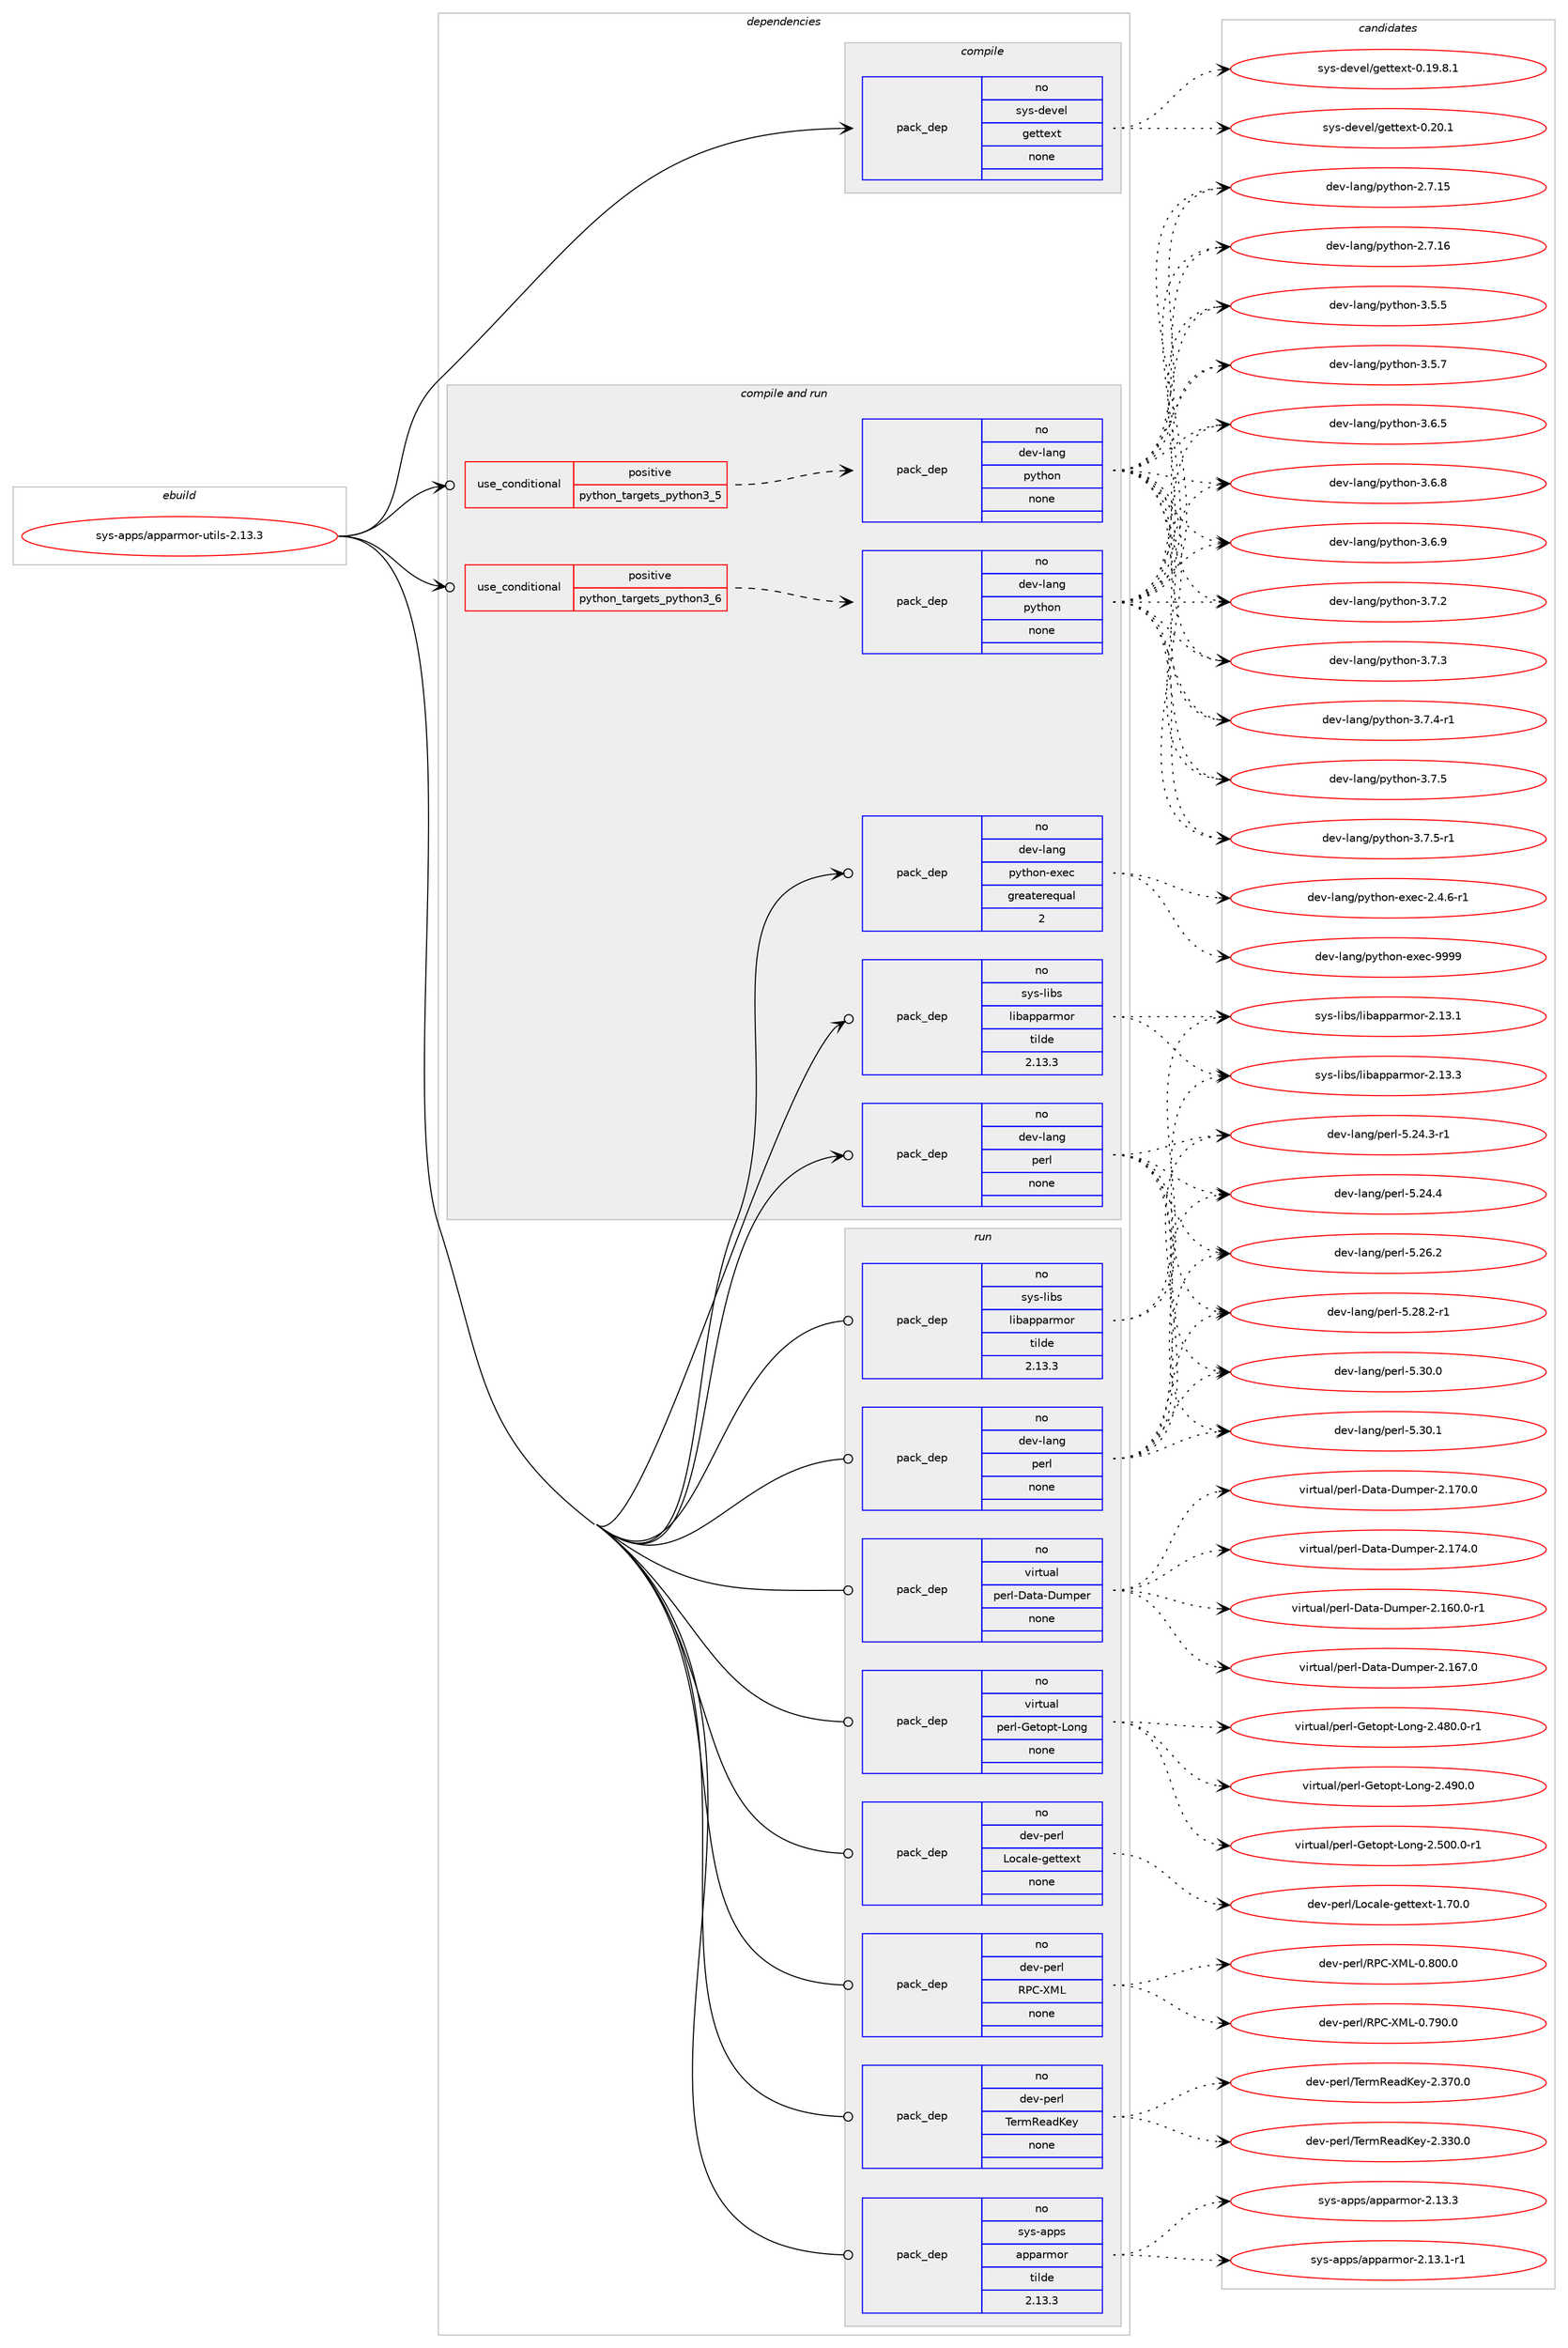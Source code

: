 digraph prolog {

# *************
# Graph options
# *************

newrank=true;
concentrate=true;
compound=true;
graph [rankdir=LR,fontname=Helvetica,fontsize=10,ranksep=1.5];#, ranksep=2.5, nodesep=0.2];
edge  [arrowhead=vee];
node  [fontname=Helvetica,fontsize=10];

# **********
# The ebuild
# **********

subgraph cluster_leftcol {
color=gray;
rank=same;
label=<<i>ebuild</i>>;
id [label="sys-apps/apparmor-utils-2.13.3", color=red, width=4, href="../sys-apps/apparmor-utils-2.13.3.svg"];
}

# ****************
# The dependencies
# ****************

subgraph cluster_midcol {
color=gray;
label=<<i>dependencies</i>>;
subgraph cluster_compile {
fillcolor="#eeeeee";
style=filled;
label=<<i>compile</i>>;
subgraph pack648056 {
dependency873628 [label=<<TABLE BORDER="0" CELLBORDER="1" CELLSPACING="0" CELLPADDING="4" WIDTH="220"><TR><TD ROWSPAN="6" CELLPADDING="30">pack_dep</TD></TR><TR><TD WIDTH="110">no</TD></TR><TR><TD>sys-devel</TD></TR><TR><TD>gettext</TD></TR><TR><TD>none</TD></TR><TR><TD></TD></TR></TABLE>>, shape=none, color=blue];
}
id:e -> dependency873628:w [weight=20,style="solid",arrowhead="vee"];
}
subgraph cluster_compileandrun {
fillcolor="#eeeeee";
style=filled;
label=<<i>compile and run</i>>;
subgraph cond210267 {
dependency873629 [label=<<TABLE BORDER="0" CELLBORDER="1" CELLSPACING="0" CELLPADDING="4"><TR><TD ROWSPAN="3" CELLPADDING="10">use_conditional</TD></TR><TR><TD>positive</TD></TR><TR><TD>python_targets_python3_5</TD></TR></TABLE>>, shape=none, color=red];
subgraph pack648057 {
dependency873630 [label=<<TABLE BORDER="0" CELLBORDER="1" CELLSPACING="0" CELLPADDING="4" WIDTH="220"><TR><TD ROWSPAN="6" CELLPADDING="30">pack_dep</TD></TR><TR><TD WIDTH="110">no</TD></TR><TR><TD>dev-lang</TD></TR><TR><TD>python</TD></TR><TR><TD>none</TD></TR><TR><TD></TD></TR></TABLE>>, shape=none, color=blue];
}
dependency873629:e -> dependency873630:w [weight=20,style="dashed",arrowhead="vee"];
}
id:e -> dependency873629:w [weight=20,style="solid",arrowhead="odotvee"];
subgraph cond210268 {
dependency873631 [label=<<TABLE BORDER="0" CELLBORDER="1" CELLSPACING="0" CELLPADDING="4"><TR><TD ROWSPAN="3" CELLPADDING="10">use_conditional</TD></TR><TR><TD>positive</TD></TR><TR><TD>python_targets_python3_6</TD></TR></TABLE>>, shape=none, color=red];
subgraph pack648058 {
dependency873632 [label=<<TABLE BORDER="0" CELLBORDER="1" CELLSPACING="0" CELLPADDING="4" WIDTH="220"><TR><TD ROWSPAN="6" CELLPADDING="30">pack_dep</TD></TR><TR><TD WIDTH="110">no</TD></TR><TR><TD>dev-lang</TD></TR><TR><TD>python</TD></TR><TR><TD>none</TD></TR><TR><TD></TD></TR></TABLE>>, shape=none, color=blue];
}
dependency873631:e -> dependency873632:w [weight=20,style="dashed",arrowhead="vee"];
}
id:e -> dependency873631:w [weight=20,style="solid",arrowhead="odotvee"];
subgraph pack648059 {
dependency873633 [label=<<TABLE BORDER="0" CELLBORDER="1" CELLSPACING="0" CELLPADDING="4" WIDTH="220"><TR><TD ROWSPAN="6" CELLPADDING="30">pack_dep</TD></TR><TR><TD WIDTH="110">no</TD></TR><TR><TD>dev-lang</TD></TR><TR><TD>perl</TD></TR><TR><TD>none</TD></TR><TR><TD></TD></TR></TABLE>>, shape=none, color=blue];
}
id:e -> dependency873633:w [weight=20,style="solid",arrowhead="odotvee"];
subgraph pack648060 {
dependency873634 [label=<<TABLE BORDER="0" CELLBORDER="1" CELLSPACING="0" CELLPADDING="4" WIDTH="220"><TR><TD ROWSPAN="6" CELLPADDING="30">pack_dep</TD></TR><TR><TD WIDTH="110">no</TD></TR><TR><TD>dev-lang</TD></TR><TR><TD>python-exec</TD></TR><TR><TD>greaterequal</TD></TR><TR><TD>2</TD></TR></TABLE>>, shape=none, color=blue];
}
id:e -> dependency873634:w [weight=20,style="solid",arrowhead="odotvee"];
subgraph pack648061 {
dependency873635 [label=<<TABLE BORDER="0" CELLBORDER="1" CELLSPACING="0" CELLPADDING="4" WIDTH="220"><TR><TD ROWSPAN="6" CELLPADDING="30">pack_dep</TD></TR><TR><TD WIDTH="110">no</TD></TR><TR><TD>sys-libs</TD></TR><TR><TD>libapparmor</TD></TR><TR><TD>tilde</TD></TR><TR><TD>2.13.3</TD></TR></TABLE>>, shape=none, color=blue];
}
id:e -> dependency873635:w [weight=20,style="solid",arrowhead="odotvee"];
}
subgraph cluster_run {
fillcolor="#eeeeee";
style=filled;
label=<<i>run</i>>;
subgraph pack648062 {
dependency873636 [label=<<TABLE BORDER="0" CELLBORDER="1" CELLSPACING="0" CELLPADDING="4" WIDTH="220"><TR><TD ROWSPAN="6" CELLPADDING="30">pack_dep</TD></TR><TR><TD WIDTH="110">no</TD></TR><TR><TD>dev-lang</TD></TR><TR><TD>perl</TD></TR><TR><TD>none</TD></TR><TR><TD></TD></TR></TABLE>>, shape=none, color=blue];
}
id:e -> dependency873636:w [weight=20,style="solid",arrowhead="odot"];
subgraph pack648063 {
dependency873637 [label=<<TABLE BORDER="0" CELLBORDER="1" CELLSPACING="0" CELLPADDING="4" WIDTH="220"><TR><TD ROWSPAN="6" CELLPADDING="30">pack_dep</TD></TR><TR><TD WIDTH="110">no</TD></TR><TR><TD>dev-perl</TD></TR><TR><TD>Locale-gettext</TD></TR><TR><TD>none</TD></TR><TR><TD></TD></TR></TABLE>>, shape=none, color=blue];
}
id:e -> dependency873637:w [weight=20,style="solid",arrowhead="odot"];
subgraph pack648064 {
dependency873638 [label=<<TABLE BORDER="0" CELLBORDER="1" CELLSPACING="0" CELLPADDING="4" WIDTH="220"><TR><TD ROWSPAN="6" CELLPADDING="30">pack_dep</TD></TR><TR><TD WIDTH="110">no</TD></TR><TR><TD>dev-perl</TD></TR><TR><TD>RPC-XML</TD></TR><TR><TD>none</TD></TR><TR><TD></TD></TR></TABLE>>, shape=none, color=blue];
}
id:e -> dependency873638:w [weight=20,style="solid",arrowhead="odot"];
subgraph pack648065 {
dependency873639 [label=<<TABLE BORDER="0" CELLBORDER="1" CELLSPACING="0" CELLPADDING="4" WIDTH="220"><TR><TD ROWSPAN="6" CELLPADDING="30">pack_dep</TD></TR><TR><TD WIDTH="110">no</TD></TR><TR><TD>dev-perl</TD></TR><TR><TD>TermReadKey</TD></TR><TR><TD>none</TD></TR><TR><TD></TD></TR></TABLE>>, shape=none, color=blue];
}
id:e -> dependency873639:w [weight=20,style="solid",arrowhead="odot"];
subgraph pack648066 {
dependency873640 [label=<<TABLE BORDER="0" CELLBORDER="1" CELLSPACING="0" CELLPADDING="4" WIDTH="220"><TR><TD ROWSPAN="6" CELLPADDING="30">pack_dep</TD></TR><TR><TD WIDTH="110">no</TD></TR><TR><TD>sys-apps</TD></TR><TR><TD>apparmor</TD></TR><TR><TD>tilde</TD></TR><TR><TD>2.13.3</TD></TR></TABLE>>, shape=none, color=blue];
}
id:e -> dependency873640:w [weight=20,style="solid",arrowhead="odot"];
subgraph pack648067 {
dependency873641 [label=<<TABLE BORDER="0" CELLBORDER="1" CELLSPACING="0" CELLPADDING="4" WIDTH="220"><TR><TD ROWSPAN="6" CELLPADDING="30">pack_dep</TD></TR><TR><TD WIDTH="110">no</TD></TR><TR><TD>sys-libs</TD></TR><TR><TD>libapparmor</TD></TR><TR><TD>tilde</TD></TR><TR><TD>2.13.3</TD></TR></TABLE>>, shape=none, color=blue];
}
id:e -> dependency873641:w [weight=20,style="solid",arrowhead="odot"];
subgraph pack648068 {
dependency873642 [label=<<TABLE BORDER="0" CELLBORDER="1" CELLSPACING="0" CELLPADDING="4" WIDTH="220"><TR><TD ROWSPAN="6" CELLPADDING="30">pack_dep</TD></TR><TR><TD WIDTH="110">no</TD></TR><TR><TD>virtual</TD></TR><TR><TD>perl-Data-Dumper</TD></TR><TR><TD>none</TD></TR><TR><TD></TD></TR></TABLE>>, shape=none, color=blue];
}
id:e -> dependency873642:w [weight=20,style="solid",arrowhead="odot"];
subgraph pack648069 {
dependency873643 [label=<<TABLE BORDER="0" CELLBORDER="1" CELLSPACING="0" CELLPADDING="4" WIDTH="220"><TR><TD ROWSPAN="6" CELLPADDING="30">pack_dep</TD></TR><TR><TD WIDTH="110">no</TD></TR><TR><TD>virtual</TD></TR><TR><TD>perl-Getopt-Long</TD></TR><TR><TD>none</TD></TR><TR><TD></TD></TR></TABLE>>, shape=none, color=blue];
}
id:e -> dependency873643:w [weight=20,style="solid",arrowhead="odot"];
}
}

# **************
# The candidates
# **************

subgraph cluster_choices {
rank=same;
color=gray;
label=<<i>candidates</i>>;

subgraph choice648056 {
color=black;
nodesep=1;
choice1151211154510010111810110847103101116116101120116454846495746564649 [label="sys-devel/gettext-0.19.8.1", color=red, width=4,href="../sys-devel/gettext-0.19.8.1.svg"];
choice115121115451001011181011084710310111611610112011645484650484649 [label="sys-devel/gettext-0.20.1", color=red, width=4,href="../sys-devel/gettext-0.20.1.svg"];
dependency873628:e -> choice1151211154510010111810110847103101116116101120116454846495746564649:w [style=dotted,weight="100"];
dependency873628:e -> choice115121115451001011181011084710310111611610112011645484650484649:w [style=dotted,weight="100"];
}
subgraph choice648057 {
color=black;
nodesep=1;
choice10010111845108971101034711212111610411111045504655464953 [label="dev-lang/python-2.7.15", color=red, width=4,href="../dev-lang/python-2.7.15.svg"];
choice10010111845108971101034711212111610411111045504655464954 [label="dev-lang/python-2.7.16", color=red, width=4,href="../dev-lang/python-2.7.16.svg"];
choice100101118451089711010347112121116104111110455146534653 [label="dev-lang/python-3.5.5", color=red, width=4,href="../dev-lang/python-3.5.5.svg"];
choice100101118451089711010347112121116104111110455146534655 [label="dev-lang/python-3.5.7", color=red, width=4,href="../dev-lang/python-3.5.7.svg"];
choice100101118451089711010347112121116104111110455146544653 [label="dev-lang/python-3.6.5", color=red, width=4,href="../dev-lang/python-3.6.5.svg"];
choice100101118451089711010347112121116104111110455146544656 [label="dev-lang/python-3.6.8", color=red, width=4,href="../dev-lang/python-3.6.8.svg"];
choice100101118451089711010347112121116104111110455146544657 [label="dev-lang/python-3.6.9", color=red, width=4,href="../dev-lang/python-3.6.9.svg"];
choice100101118451089711010347112121116104111110455146554650 [label="dev-lang/python-3.7.2", color=red, width=4,href="../dev-lang/python-3.7.2.svg"];
choice100101118451089711010347112121116104111110455146554651 [label="dev-lang/python-3.7.3", color=red, width=4,href="../dev-lang/python-3.7.3.svg"];
choice1001011184510897110103471121211161041111104551465546524511449 [label="dev-lang/python-3.7.4-r1", color=red, width=4,href="../dev-lang/python-3.7.4-r1.svg"];
choice100101118451089711010347112121116104111110455146554653 [label="dev-lang/python-3.7.5", color=red, width=4,href="../dev-lang/python-3.7.5.svg"];
choice1001011184510897110103471121211161041111104551465546534511449 [label="dev-lang/python-3.7.5-r1", color=red, width=4,href="../dev-lang/python-3.7.5-r1.svg"];
dependency873630:e -> choice10010111845108971101034711212111610411111045504655464953:w [style=dotted,weight="100"];
dependency873630:e -> choice10010111845108971101034711212111610411111045504655464954:w [style=dotted,weight="100"];
dependency873630:e -> choice100101118451089711010347112121116104111110455146534653:w [style=dotted,weight="100"];
dependency873630:e -> choice100101118451089711010347112121116104111110455146534655:w [style=dotted,weight="100"];
dependency873630:e -> choice100101118451089711010347112121116104111110455146544653:w [style=dotted,weight="100"];
dependency873630:e -> choice100101118451089711010347112121116104111110455146544656:w [style=dotted,weight="100"];
dependency873630:e -> choice100101118451089711010347112121116104111110455146544657:w [style=dotted,weight="100"];
dependency873630:e -> choice100101118451089711010347112121116104111110455146554650:w [style=dotted,weight="100"];
dependency873630:e -> choice100101118451089711010347112121116104111110455146554651:w [style=dotted,weight="100"];
dependency873630:e -> choice1001011184510897110103471121211161041111104551465546524511449:w [style=dotted,weight="100"];
dependency873630:e -> choice100101118451089711010347112121116104111110455146554653:w [style=dotted,weight="100"];
dependency873630:e -> choice1001011184510897110103471121211161041111104551465546534511449:w [style=dotted,weight="100"];
}
subgraph choice648058 {
color=black;
nodesep=1;
choice10010111845108971101034711212111610411111045504655464953 [label="dev-lang/python-2.7.15", color=red, width=4,href="../dev-lang/python-2.7.15.svg"];
choice10010111845108971101034711212111610411111045504655464954 [label="dev-lang/python-2.7.16", color=red, width=4,href="../dev-lang/python-2.7.16.svg"];
choice100101118451089711010347112121116104111110455146534653 [label="dev-lang/python-3.5.5", color=red, width=4,href="../dev-lang/python-3.5.5.svg"];
choice100101118451089711010347112121116104111110455146534655 [label="dev-lang/python-3.5.7", color=red, width=4,href="../dev-lang/python-3.5.7.svg"];
choice100101118451089711010347112121116104111110455146544653 [label="dev-lang/python-3.6.5", color=red, width=4,href="../dev-lang/python-3.6.5.svg"];
choice100101118451089711010347112121116104111110455146544656 [label="dev-lang/python-3.6.8", color=red, width=4,href="../dev-lang/python-3.6.8.svg"];
choice100101118451089711010347112121116104111110455146544657 [label="dev-lang/python-3.6.9", color=red, width=4,href="../dev-lang/python-3.6.9.svg"];
choice100101118451089711010347112121116104111110455146554650 [label="dev-lang/python-3.7.2", color=red, width=4,href="../dev-lang/python-3.7.2.svg"];
choice100101118451089711010347112121116104111110455146554651 [label="dev-lang/python-3.7.3", color=red, width=4,href="../dev-lang/python-3.7.3.svg"];
choice1001011184510897110103471121211161041111104551465546524511449 [label="dev-lang/python-3.7.4-r1", color=red, width=4,href="../dev-lang/python-3.7.4-r1.svg"];
choice100101118451089711010347112121116104111110455146554653 [label="dev-lang/python-3.7.5", color=red, width=4,href="../dev-lang/python-3.7.5.svg"];
choice1001011184510897110103471121211161041111104551465546534511449 [label="dev-lang/python-3.7.5-r1", color=red, width=4,href="../dev-lang/python-3.7.5-r1.svg"];
dependency873632:e -> choice10010111845108971101034711212111610411111045504655464953:w [style=dotted,weight="100"];
dependency873632:e -> choice10010111845108971101034711212111610411111045504655464954:w [style=dotted,weight="100"];
dependency873632:e -> choice100101118451089711010347112121116104111110455146534653:w [style=dotted,weight="100"];
dependency873632:e -> choice100101118451089711010347112121116104111110455146534655:w [style=dotted,weight="100"];
dependency873632:e -> choice100101118451089711010347112121116104111110455146544653:w [style=dotted,weight="100"];
dependency873632:e -> choice100101118451089711010347112121116104111110455146544656:w [style=dotted,weight="100"];
dependency873632:e -> choice100101118451089711010347112121116104111110455146544657:w [style=dotted,weight="100"];
dependency873632:e -> choice100101118451089711010347112121116104111110455146554650:w [style=dotted,weight="100"];
dependency873632:e -> choice100101118451089711010347112121116104111110455146554651:w [style=dotted,weight="100"];
dependency873632:e -> choice1001011184510897110103471121211161041111104551465546524511449:w [style=dotted,weight="100"];
dependency873632:e -> choice100101118451089711010347112121116104111110455146554653:w [style=dotted,weight="100"];
dependency873632:e -> choice1001011184510897110103471121211161041111104551465546534511449:w [style=dotted,weight="100"];
}
subgraph choice648059 {
color=black;
nodesep=1;
choice100101118451089711010347112101114108455346505246514511449 [label="dev-lang/perl-5.24.3-r1", color=red, width=4,href="../dev-lang/perl-5.24.3-r1.svg"];
choice10010111845108971101034711210111410845534650524652 [label="dev-lang/perl-5.24.4", color=red, width=4,href="../dev-lang/perl-5.24.4.svg"];
choice10010111845108971101034711210111410845534650544650 [label="dev-lang/perl-5.26.2", color=red, width=4,href="../dev-lang/perl-5.26.2.svg"];
choice100101118451089711010347112101114108455346505646504511449 [label="dev-lang/perl-5.28.2-r1", color=red, width=4,href="../dev-lang/perl-5.28.2-r1.svg"];
choice10010111845108971101034711210111410845534651484648 [label="dev-lang/perl-5.30.0", color=red, width=4,href="../dev-lang/perl-5.30.0.svg"];
choice10010111845108971101034711210111410845534651484649 [label="dev-lang/perl-5.30.1", color=red, width=4,href="../dev-lang/perl-5.30.1.svg"];
dependency873633:e -> choice100101118451089711010347112101114108455346505246514511449:w [style=dotted,weight="100"];
dependency873633:e -> choice10010111845108971101034711210111410845534650524652:w [style=dotted,weight="100"];
dependency873633:e -> choice10010111845108971101034711210111410845534650544650:w [style=dotted,weight="100"];
dependency873633:e -> choice100101118451089711010347112101114108455346505646504511449:w [style=dotted,weight="100"];
dependency873633:e -> choice10010111845108971101034711210111410845534651484648:w [style=dotted,weight="100"];
dependency873633:e -> choice10010111845108971101034711210111410845534651484649:w [style=dotted,weight="100"];
}
subgraph choice648060 {
color=black;
nodesep=1;
choice10010111845108971101034711212111610411111045101120101994550465246544511449 [label="dev-lang/python-exec-2.4.6-r1", color=red, width=4,href="../dev-lang/python-exec-2.4.6-r1.svg"];
choice10010111845108971101034711212111610411111045101120101994557575757 [label="dev-lang/python-exec-9999", color=red, width=4,href="../dev-lang/python-exec-9999.svg"];
dependency873634:e -> choice10010111845108971101034711212111610411111045101120101994550465246544511449:w [style=dotted,weight="100"];
dependency873634:e -> choice10010111845108971101034711212111610411111045101120101994557575757:w [style=dotted,weight="100"];
}
subgraph choice648061 {
color=black;
nodesep=1;
choice11512111545108105981154710810598971121129711410911111445504649514649 [label="sys-libs/libapparmor-2.13.1", color=red, width=4,href="../sys-libs/libapparmor-2.13.1.svg"];
choice11512111545108105981154710810598971121129711410911111445504649514651 [label="sys-libs/libapparmor-2.13.3", color=red, width=4,href="../sys-libs/libapparmor-2.13.3.svg"];
dependency873635:e -> choice11512111545108105981154710810598971121129711410911111445504649514649:w [style=dotted,weight="100"];
dependency873635:e -> choice11512111545108105981154710810598971121129711410911111445504649514651:w [style=dotted,weight="100"];
}
subgraph choice648062 {
color=black;
nodesep=1;
choice100101118451089711010347112101114108455346505246514511449 [label="dev-lang/perl-5.24.3-r1", color=red, width=4,href="../dev-lang/perl-5.24.3-r1.svg"];
choice10010111845108971101034711210111410845534650524652 [label="dev-lang/perl-5.24.4", color=red, width=4,href="../dev-lang/perl-5.24.4.svg"];
choice10010111845108971101034711210111410845534650544650 [label="dev-lang/perl-5.26.2", color=red, width=4,href="../dev-lang/perl-5.26.2.svg"];
choice100101118451089711010347112101114108455346505646504511449 [label="dev-lang/perl-5.28.2-r1", color=red, width=4,href="../dev-lang/perl-5.28.2-r1.svg"];
choice10010111845108971101034711210111410845534651484648 [label="dev-lang/perl-5.30.0", color=red, width=4,href="../dev-lang/perl-5.30.0.svg"];
choice10010111845108971101034711210111410845534651484649 [label="dev-lang/perl-5.30.1", color=red, width=4,href="../dev-lang/perl-5.30.1.svg"];
dependency873636:e -> choice100101118451089711010347112101114108455346505246514511449:w [style=dotted,weight="100"];
dependency873636:e -> choice10010111845108971101034711210111410845534650524652:w [style=dotted,weight="100"];
dependency873636:e -> choice10010111845108971101034711210111410845534650544650:w [style=dotted,weight="100"];
dependency873636:e -> choice100101118451089711010347112101114108455346505646504511449:w [style=dotted,weight="100"];
dependency873636:e -> choice10010111845108971101034711210111410845534651484648:w [style=dotted,weight="100"];
dependency873636:e -> choice10010111845108971101034711210111410845534651484649:w [style=dotted,weight="100"];
}
subgraph choice648063 {
color=black;
nodesep=1;
choice10010111845112101114108477611199971081014510310111611610112011645494655484648 [label="dev-perl/Locale-gettext-1.70.0", color=red, width=4,href="../dev-perl/Locale-gettext-1.70.0.svg"];
dependency873637:e -> choice10010111845112101114108477611199971081014510310111611610112011645494655484648:w [style=dotted,weight="100"];
}
subgraph choice648064 {
color=black;
nodesep=1;
choice1001011184511210111410847828067458877764548465557484648 [label="dev-perl/RPC-XML-0.790.0", color=red, width=4,href="../dev-perl/RPC-XML-0.790.0.svg"];
choice1001011184511210111410847828067458877764548465648484648 [label="dev-perl/RPC-XML-0.800.0", color=red, width=4,href="../dev-perl/RPC-XML-0.800.0.svg"];
dependency873638:e -> choice1001011184511210111410847828067458877764548465557484648:w [style=dotted,weight="100"];
dependency873638:e -> choice1001011184511210111410847828067458877764548465648484648:w [style=dotted,weight="100"];
}
subgraph choice648065 {
color=black;
nodesep=1;
choice1001011184511210111410847841011141098210197100751011214550465151484648 [label="dev-perl/TermReadKey-2.330.0", color=red, width=4,href="../dev-perl/TermReadKey-2.330.0.svg"];
choice1001011184511210111410847841011141098210197100751011214550465155484648 [label="dev-perl/TermReadKey-2.370.0", color=red, width=4,href="../dev-perl/TermReadKey-2.370.0.svg"];
dependency873639:e -> choice1001011184511210111410847841011141098210197100751011214550465151484648:w [style=dotted,weight="100"];
dependency873639:e -> choice1001011184511210111410847841011141098210197100751011214550465155484648:w [style=dotted,weight="100"];
}
subgraph choice648066 {
color=black;
nodesep=1;
choice1151211154597112112115479711211297114109111114455046495146494511449 [label="sys-apps/apparmor-2.13.1-r1", color=red, width=4,href="../sys-apps/apparmor-2.13.1-r1.svg"];
choice115121115459711211211547971121129711410911111445504649514651 [label="sys-apps/apparmor-2.13.3", color=red, width=4,href="../sys-apps/apparmor-2.13.3.svg"];
dependency873640:e -> choice1151211154597112112115479711211297114109111114455046495146494511449:w [style=dotted,weight="100"];
dependency873640:e -> choice115121115459711211211547971121129711410911111445504649514651:w [style=dotted,weight="100"];
}
subgraph choice648067 {
color=black;
nodesep=1;
choice11512111545108105981154710810598971121129711410911111445504649514649 [label="sys-libs/libapparmor-2.13.1", color=red, width=4,href="../sys-libs/libapparmor-2.13.1.svg"];
choice11512111545108105981154710810598971121129711410911111445504649514651 [label="sys-libs/libapparmor-2.13.3", color=red, width=4,href="../sys-libs/libapparmor-2.13.3.svg"];
dependency873641:e -> choice11512111545108105981154710810598971121129711410911111445504649514649:w [style=dotted,weight="100"];
dependency873641:e -> choice11512111545108105981154710810598971121129711410911111445504649514651:w [style=dotted,weight="100"];
}
subgraph choice648068 {
color=black;
nodesep=1;
choice118105114116117971084711210111410845689711697456811710911210111445504649544846484511449 [label="virtual/perl-Data-Dumper-2.160.0-r1", color=red, width=4,href="../virtual/perl-Data-Dumper-2.160.0-r1.svg"];
choice11810511411611797108471121011141084568971169745681171091121011144550464954554648 [label="virtual/perl-Data-Dumper-2.167.0", color=red, width=4,href="../virtual/perl-Data-Dumper-2.167.0.svg"];
choice11810511411611797108471121011141084568971169745681171091121011144550464955484648 [label="virtual/perl-Data-Dumper-2.170.0", color=red, width=4,href="../virtual/perl-Data-Dumper-2.170.0.svg"];
choice11810511411611797108471121011141084568971169745681171091121011144550464955524648 [label="virtual/perl-Data-Dumper-2.174.0", color=red, width=4,href="../virtual/perl-Data-Dumper-2.174.0.svg"];
dependency873642:e -> choice118105114116117971084711210111410845689711697456811710911210111445504649544846484511449:w [style=dotted,weight="100"];
dependency873642:e -> choice11810511411611797108471121011141084568971169745681171091121011144550464954554648:w [style=dotted,weight="100"];
dependency873642:e -> choice11810511411611797108471121011141084568971169745681171091121011144550464955484648:w [style=dotted,weight="100"];
dependency873642:e -> choice11810511411611797108471121011141084568971169745681171091121011144550464955524648:w [style=dotted,weight="100"];
}
subgraph choice648069 {
color=black;
nodesep=1;
choice11810511411611797108471121011141084571101116111112116457611111010345504652564846484511449 [label="virtual/perl-Getopt-Long-2.480.0-r1", color=red, width=4,href="../virtual/perl-Getopt-Long-2.480.0-r1.svg"];
choice1181051141161179710847112101114108457110111611111211645761111101034550465257484648 [label="virtual/perl-Getopt-Long-2.490.0", color=red, width=4,href="../virtual/perl-Getopt-Long-2.490.0.svg"];
choice11810511411611797108471121011141084571101116111112116457611111010345504653484846484511449 [label="virtual/perl-Getopt-Long-2.500.0-r1", color=red, width=4,href="../virtual/perl-Getopt-Long-2.500.0-r1.svg"];
dependency873643:e -> choice11810511411611797108471121011141084571101116111112116457611111010345504652564846484511449:w [style=dotted,weight="100"];
dependency873643:e -> choice1181051141161179710847112101114108457110111611111211645761111101034550465257484648:w [style=dotted,weight="100"];
dependency873643:e -> choice11810511411611797108471121011141084571101116111112116457611111010345504653484846484511449:w [style=dotted,weight="100"];
}
}

}
